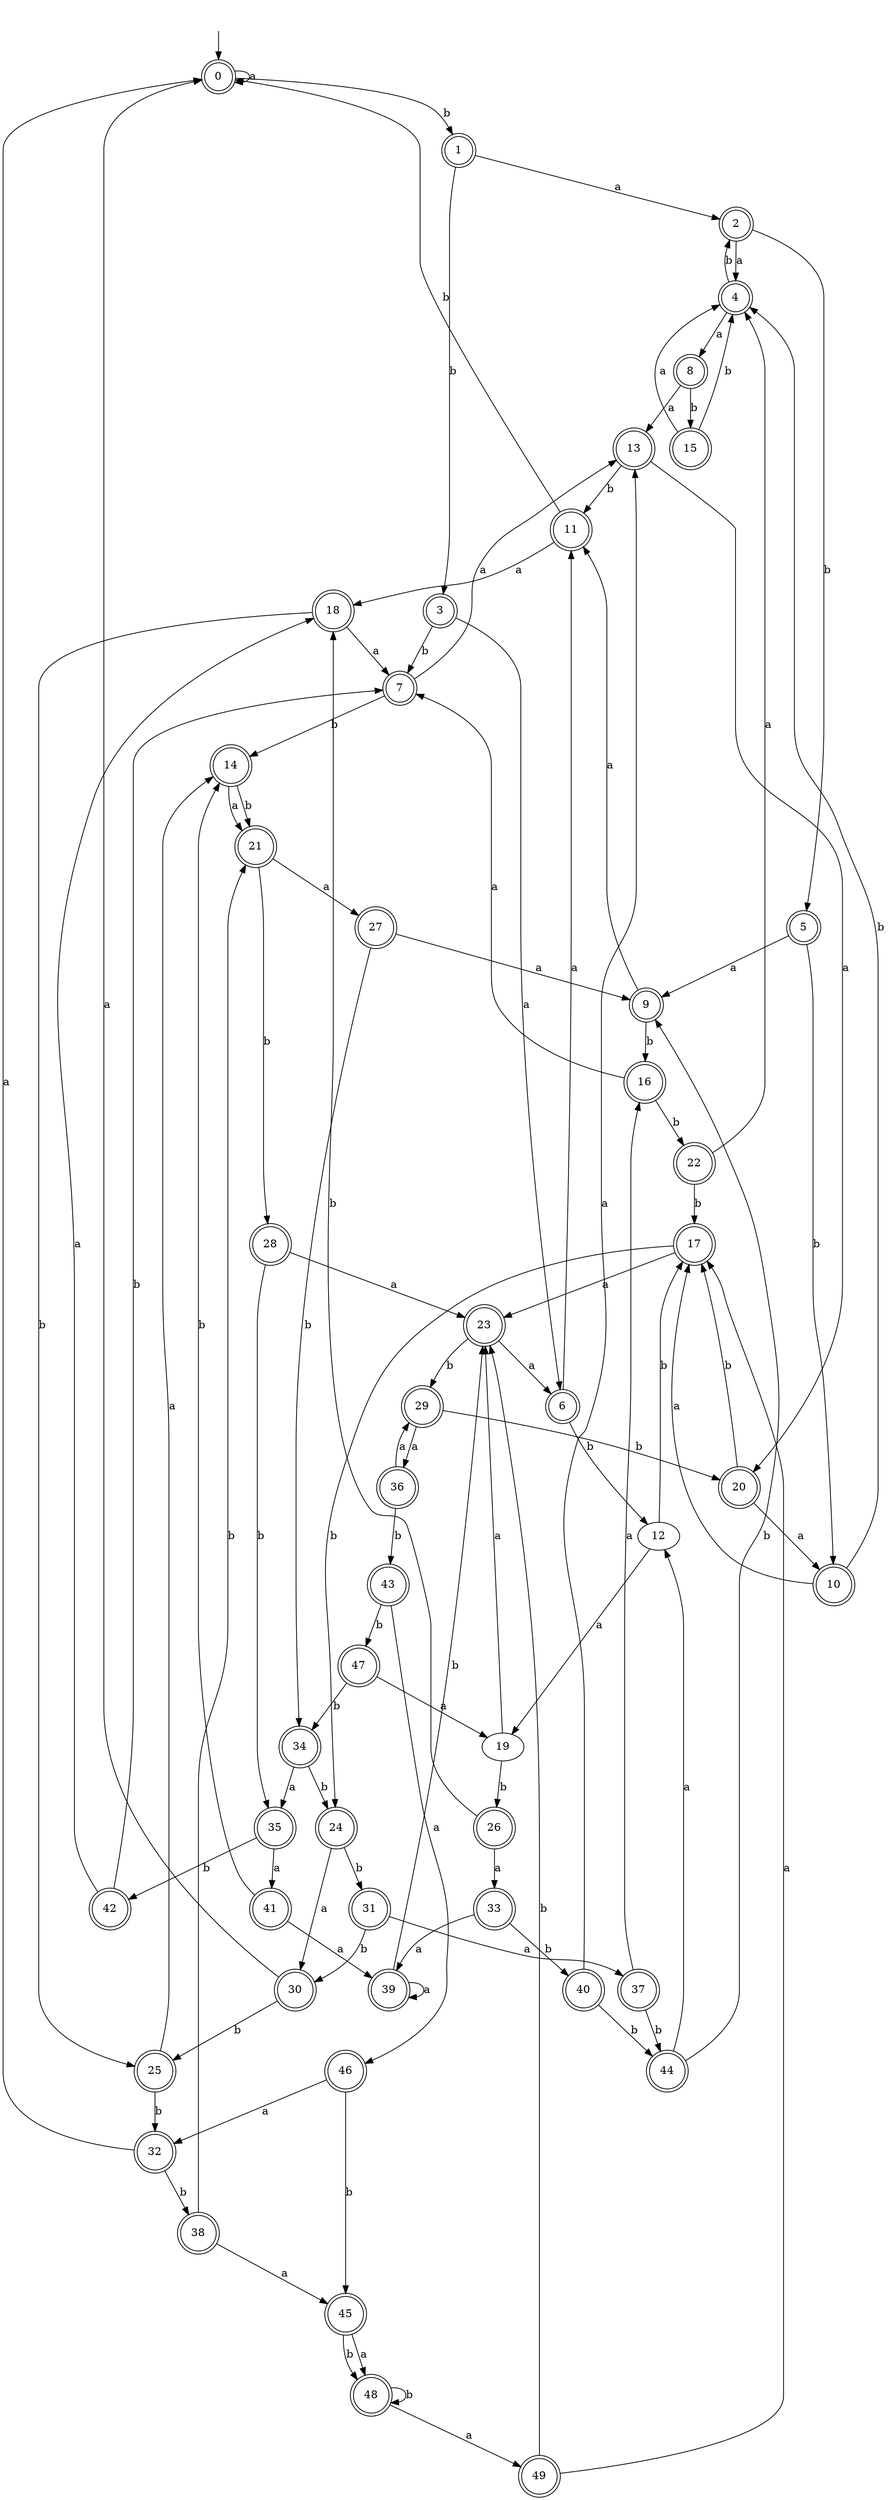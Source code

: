 digraph RandomDFA {
  __start0 [label="", shape=none];
  __start0 -> 0 [label=""];
  0 [shape=circle] [shape=doublecircle]
  0 -> 0 [label="a"]
  0 -> 1 [label="b"]
  1 [shape=doublecircle]
  1 -> 2 [label="a"]
  1 -> 3 [label="b"]
  2 [shape=doublecircle]
  2 -> 4 [label="a"]
  2 -> 5 [label="b"]
  3 [shape=doublecircle]
  3 -> 6 [label="a"]
  3 -> 7 [label="b"]
  4 [shape=doublecircle]
  4 -> 8 [label="a"]
  4 -> 2 [label="b"]
  5 [shape=doublecircle]
  5 -> 9 [label="a"]
  5 -> 10 [label="b"]
  6 [shape=doublecircle]
  6 -> 11 [label="a"]
  6 -> 12 [label="b"]
  7 [shape=doublecircle]
  7 -> 13 [label="a"]
  7 -> 14 [label="b"]
  8 [shape=doublecircle]
  8 -> 13 [label="a"]
  8 -> 15 [label="b"]
  9 [shape=doublecircle]
  9 -> 11 [label="a"]
  9 -> 16 [label="b"]
  10 [shape=doublecircle]
  10 -> 17 [label="a"]
  10 -> 4 [label="b"]
  11 [shape=doublecircle]
  11 -> 18 [label="a"]
  11 -> 0 [label="b"]
  12
  12 -> 19 [label="a"]
  12 -> 17 [label="b"]
  13 [shape=doublecircle]
  13 -> 20 [label="a"]
  13 -> 11 [label="b"]
  14 [shape=doublecircle]
  14 -> 21 [label="a"]
  14 -> 21 [label="b"]
  15 [shape=doublecircle]
  15 -> 4 [label="a"]
  15 -> 4 [label="b"]
  16 [shape=doublecircle]
  16 -> 7 [label="a"]
  16 -> 22 [label="b"]
  17 [shape=doublecircle]
  17 -> 23 [label="a"]
  17 -> 24 [label="b"]
  18 [shape=doublecircle]
  18 -> 7 [label="a"]
  18 -> 25 [label="b"]
  19
  19 -> 23 [label="a"]
  19 -> 26 [label="b"]
  20 [shape=doublecircle]
  20 -> 10 [label="a"]
  20 -> 17 [label="b"]
  21 [shape=doublecircle]
  21 -> 27 [label="a"]
  21 -> 28 [label="b"]
  22 [shape=doublecircle]
  22 -> 4 [label="a"]
  22 -> 17 [label="b"]
  23 [shape=doublecircle]
  23 -> 6 [label="a"]
  23 -> 29 [label="b"]
  24 [shape=doublecircle]
  24 -> 30 [label="a"]
  24 -> 31 [label="b"]
  25 [shape=doublecircle]
  25 -> 14 [label="a"]
  25 -> 32 [label="b"]
  26 [shape=doublecircle]
  26 -> 33 [label="a"]
  26 -> 18 [label="b"]
  27 [shape=doublecircle]
  27 -> 9 [label="a"]
  27 -> 34 [label="b"]
  28 [shape=doublecircle]
  28 -> 23 [label="a"]
  28 -> 35 [label="b"]
  29 [shape=doublecircle]
  29 -> 36 [label="a"]
  29 -> 20 [label="b"]
  30 [shape=doublecircle]
  30 -> 0 [label="a"]
  30 -> 25 [label="b"]
  31 [shape=doublecircle]
  31 -> 37 [label="a"]
  31 -> 30 [label="b"]
  32 [shape=doublecircle]
  32 -> 0 [label="a"]
  32 -> 38 [label="b"]
  33 [shape=doublecircle]
  33 -> 39 [label="a"]
  33 -> 40 [label="b"]
  34 [shape=doublecircle]
  34 -> 35 [label="a"]
  34 -> 24 [label="b"]
  35 [shape=doublecircle]
  35 -> 41 [label="a"]
  35 -> 42 [label="b"]
  36 [shape=doublecircle]
  36 -> 29 [label="a"]
  36 -> 43 [label="b"]
  37 [shape=doublecircle]
  37 -> 16 [label="a"]
  37 -> 44 [label="b"]
  38 [shape=doublecircle]
  38 -> 45 [label="a"]
  38 -> 21 [label="b"]
  39 [shape=doublecircle]
  39 -> 39 [label="a"]
  39 -> 23 [label="b"]
  40 [shape=doublecircle]
  40 -> 13 [label="a"]
  40 -> 44 [label="b"]
  41 [shape=doublecircle]
  41 -> 39 [label="a"]
  41 -> 14 [label="b"]
  42 [shape=doublecircle]
  42 -> 18 [label="a"]
  42 -> 7 [label="b"]
  43 [shape=doublecircle]
  43 -> 46 [label="a"]
  43 -> 47 [label="b"]
  44 [shape=doublecircle]
  44 -> 12 [label="a"]
  44 -> 9 [label="b"]
  45 [shape=doublecircle]
  45 -> 48 [label="a"]
  45 -> 48 [label="b"]
  46 [shape=doublecircle]
  46 -> 32 [label="a"]
  46 -> 45 [label="b"]
  47 [shape=doublecircle]
  47 -> 19 [label="a"]
  47 -> 34 [label="b"]
  48 [shape=doublecircle]
  48 -> 49 [label="a"]
  48 -> 48 [label="b"]
  49 [shape=doublecircle]
  49 -> 17 [label="a"]
  49 -> 23 [label="b"]
}
